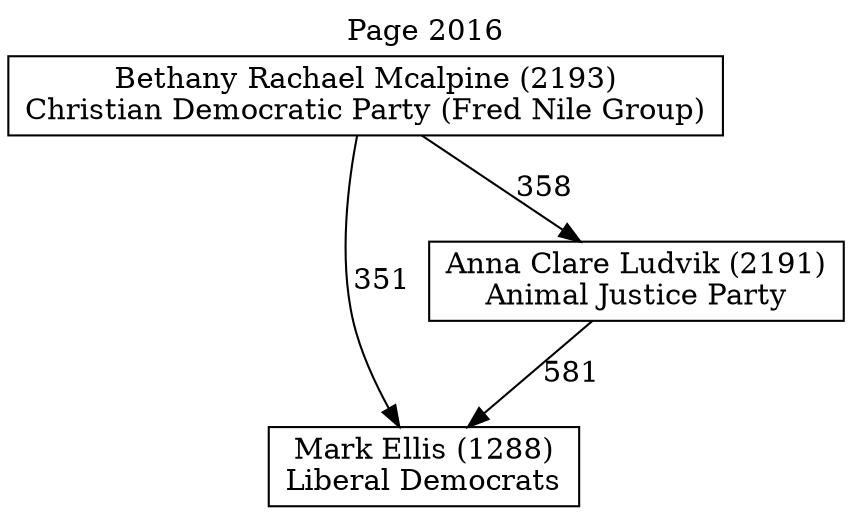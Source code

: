 // House preference flow
digraph "Mark Ellis (1288)_Page_2016" {
	graph [label="Page 2016" labelloc=t mclimit=10]
	node [shape=box]
	"Mark Ellis (1288)" [label="Mark Ellis (1288)
Liberal Democrats"]
	"Anna Clare Ludvik (2191)" [label="Anna Clare Ludvik (2191)
Animal Justice Party"]
	"Bethany Rachael Mcalpine (2193)" [label="Bethany Rachael Mcalpine (2193)
Christian Democratic Party (Fred Nile Group)"]
	"Anna Clare Ludvik (2191)" -> "Mark Ellis (1288)" [label=581]
	"Bethany Rachael Mcalpine (2193)" -> "Anna Clare Ludvik (2191)" [label=358]
	"Bethany Rachael Mcalpine (2193)" -> "Mark Ellis (1288)" [label=351]
}

